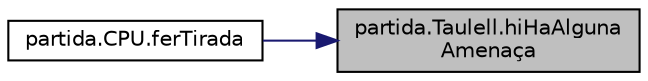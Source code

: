 digraph "partida.Taulell.hiHaAlgunaAmenaça"
{
 // LATEX_PDF_SIZE
  edge [fontname="Helvetica",fontsize="10",labelfontname="Helvetica",labelfontsize="10"];
  node [fontname="Helvetica",fontsize="10",shape=record];
  rankdir="RL";
  Node1 [label="partida.Taulell.hiHaAlguna\lAmenaça",height=0.2,width=0.4,color="black", fillcolor="grey75", style="filled", fontcolor="black",tooltip="Mira si les peces del equip contrari estan amenaçades."];
  Node1 -> Node2 [dir="back",color="midnightblue",fontsize="10",style="solid",fontname="Helvetica"];
  Node2 [label="partida.CPU.ferTirada",height=0.2,width=0.4,color="black", fillcolor="white", style="filled",URL="$classpartida_1_1_c_p_u.html#a0faa511637755fa4e4414e24fb7ac1e7",tooltip="Realitza l'acció de tirar una peça."];
}
